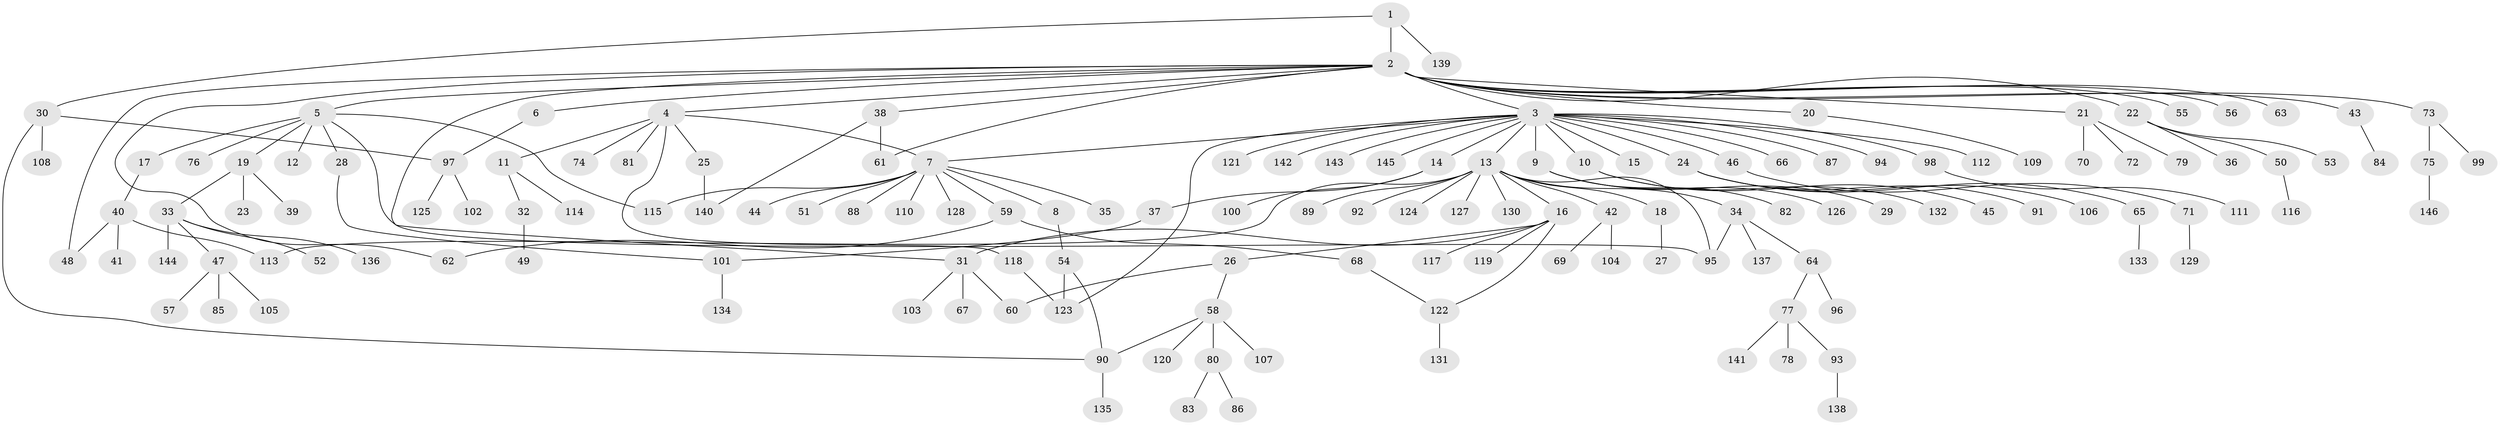 // Generated by graph-tools (version 1.1) at 2025/35/03/09/25 02:35:32]
// undirected, 146 vertices, 163 edges
graph export_dot {
graph [start="1"]
  node [color=gray90,style=filled];
  1;
  2;
  3;
  4;
  5;
  6;
  7;
  8;
  9;
  10;
  11;
  12;
  13;
  14;
  15;
  16;
  17;
  18;
  19;
  20;
  21;
  22;
  23;
  24;
  25;
  26;
  27;
  28;
  29;
  30;
  31;
  32;
  33;
  34;
  35;
  36;
  37;
  38;
  39;
  40;
  41;
  42;
  43;
  44;
  45;
  46;
  47;
  48;
  49;
  50;
  51;
  52;
  53;
  54;
  55;
  56;
  57;
  58;
  59;
  60;
  61;
  62;
  63;
  64;
  65;
  66;
  67;
  68;
  69;
  70;
  71;
  72;
  73;
  74;
  75;
  76;
  77;
  78;
  79;
  80;
  81;
  82;
  83;
  84;
  85;
  86;
  87;
  88;
  89;
  90;
  91;
  92;
  93;
  94;
  95;
  96;
  97;
  98;
  99;
  100;
  101;
  102;
  103;
  104;
  105;
  106;
  107;
  108;
  109;
  110;
  111;
  112;
  113;
  114;
  115;
  116;
  117;
  118;
  119;
  120;
  121;
  122;
  123;
  124;
  125;
  126;
  127;
  128;
  129;
  130;
  131;
  132;
  133;
  134;
  135;
  136;
  137;
  138;
  139;
  140;
  141;
  142;
  143;
  144;
  145;
  146;
  1 -- 2;
  1 -- 30;
  1 -- 139;
  2 -- 3;
  2 -- 4;
  2 -- 5;
  2 -- 6;
  2 -- 20;
  2 -- 21;
  2 -- 22;
  2 -- 31;
  2 -- 38;
  2 -- 43;
  2 -- 48;
  2 -- 55;
  2 -- 56;
  2 -- 61;
  2 -- 62;
  2 -- 63;
  2 -- 73;
  3 -- 7;
  3 -- 9;
  3 -- 10;
  3 -- 13;
  3 -- 14;
  3 -- 15;
  3 -- 24;
  3 -- 46;
  3 -- 66;
  3 -- 87;
  3 -- 94;
  3 -- 98;
  3 -- 112;
  3 -- 121;
  3 -- 123;
  3 -- 142;
  3 -- 143;
  3 -- 145;
  4 -- 7;
  4 -- 11;
  4 -- 25;
  4 -- 74;
  4 -- 81;
  4 -- 118;
  5 -- 12;
  5 -- 17;
  5 -- 19;
  5 -- 28;
  5 -- 76;
  5 -- 95;
  5 -- 115;
  6 -- 97;
  7 -- 8;
  7 -- 35;
  7 -- 44;
  7 -- 51;
  7 -- 59;
  7 -- 88;
  7 -- 110;
  7 -- 115;
  7 -- 128;
  8 -- 54;
  9 -- 29;
  9 -- 82;
  9 -- 126;
  10 -- 45;
  10 -- 132;
  11 -- 32;
  11 -- 114;
  13 -- 16;
  13 -- 18;
  13 -- 34;
  13 -- 42;
  13 -- 89;
  13 -- 92;
  13 -- 95;
  13 -- 113;
  13 -- 124;
  13 -- 127;
  13 -- 130;
  14 -- 37;
  14 -- 100;
  16 -- 26;
  16 -- 31;
  16 -- 117;
  16 -- 119;
  16 -- 122;
  17 -- 40;
  18 -- 27;
  19 -- 23;
  19 -- 33;
  19 -- 39;
  20 -- 109;
  21 -- 70;
  21 -- 72;
  21 -- 79;
  22 -- 36;
  22 -- 50;
  22 -- 53;
  24 -- 65;
  24 -- 91;
  24 -- 106;
  25 -- 140;
  26 -- 58;
  26 -- 60;
  28 -- 101;
  30 -- 90;
  30 -- 97;
  30 -- 108;
  31 -- 60;
  31 -- 67;
  31 -- 103;
  32 -- 49;
  33 -- 47;
  33 -- 52;
  33 -- 136;
  33 -- 144;
  34 -- 64;
  34 -- 95;
  34 -- 137;
  37 -- 101;
  38 -- 61;
  38 -- 140;
  40 -- 41;
  40 -- 48;
  40 -- 113;
  42 -- 69;
  42 -- 104;
  43 -- 84;
  46 -- 71;
  47 -- 57;
  47 -- 85;
  47 -- 105;
  50 -- 116;
  54 -- 90;
  54 -- 123;
  58 -- 80;
  58 -- 90;
  58 -- 107;
  58 -- 120;
  59 -- 62;
  59 -- 68;
  64 -- 77;
  64 -- 96;
  65 -- 133;
  68 -- 122;
  71 -- 129;
  73 -- 75;
  73 -- 99;
  75 -- 146;
  77 -- 78;
  77 -- 93;
  77 -- 141;
  80 -- 83;
  80 -- 86;
  90 -- 135;
  93 -- 138;
  97 -- 102;
  97 -- 125;
  98 -- 111;
  101 -- 134;
  118 -- 123;
  122 -- 131;
}
